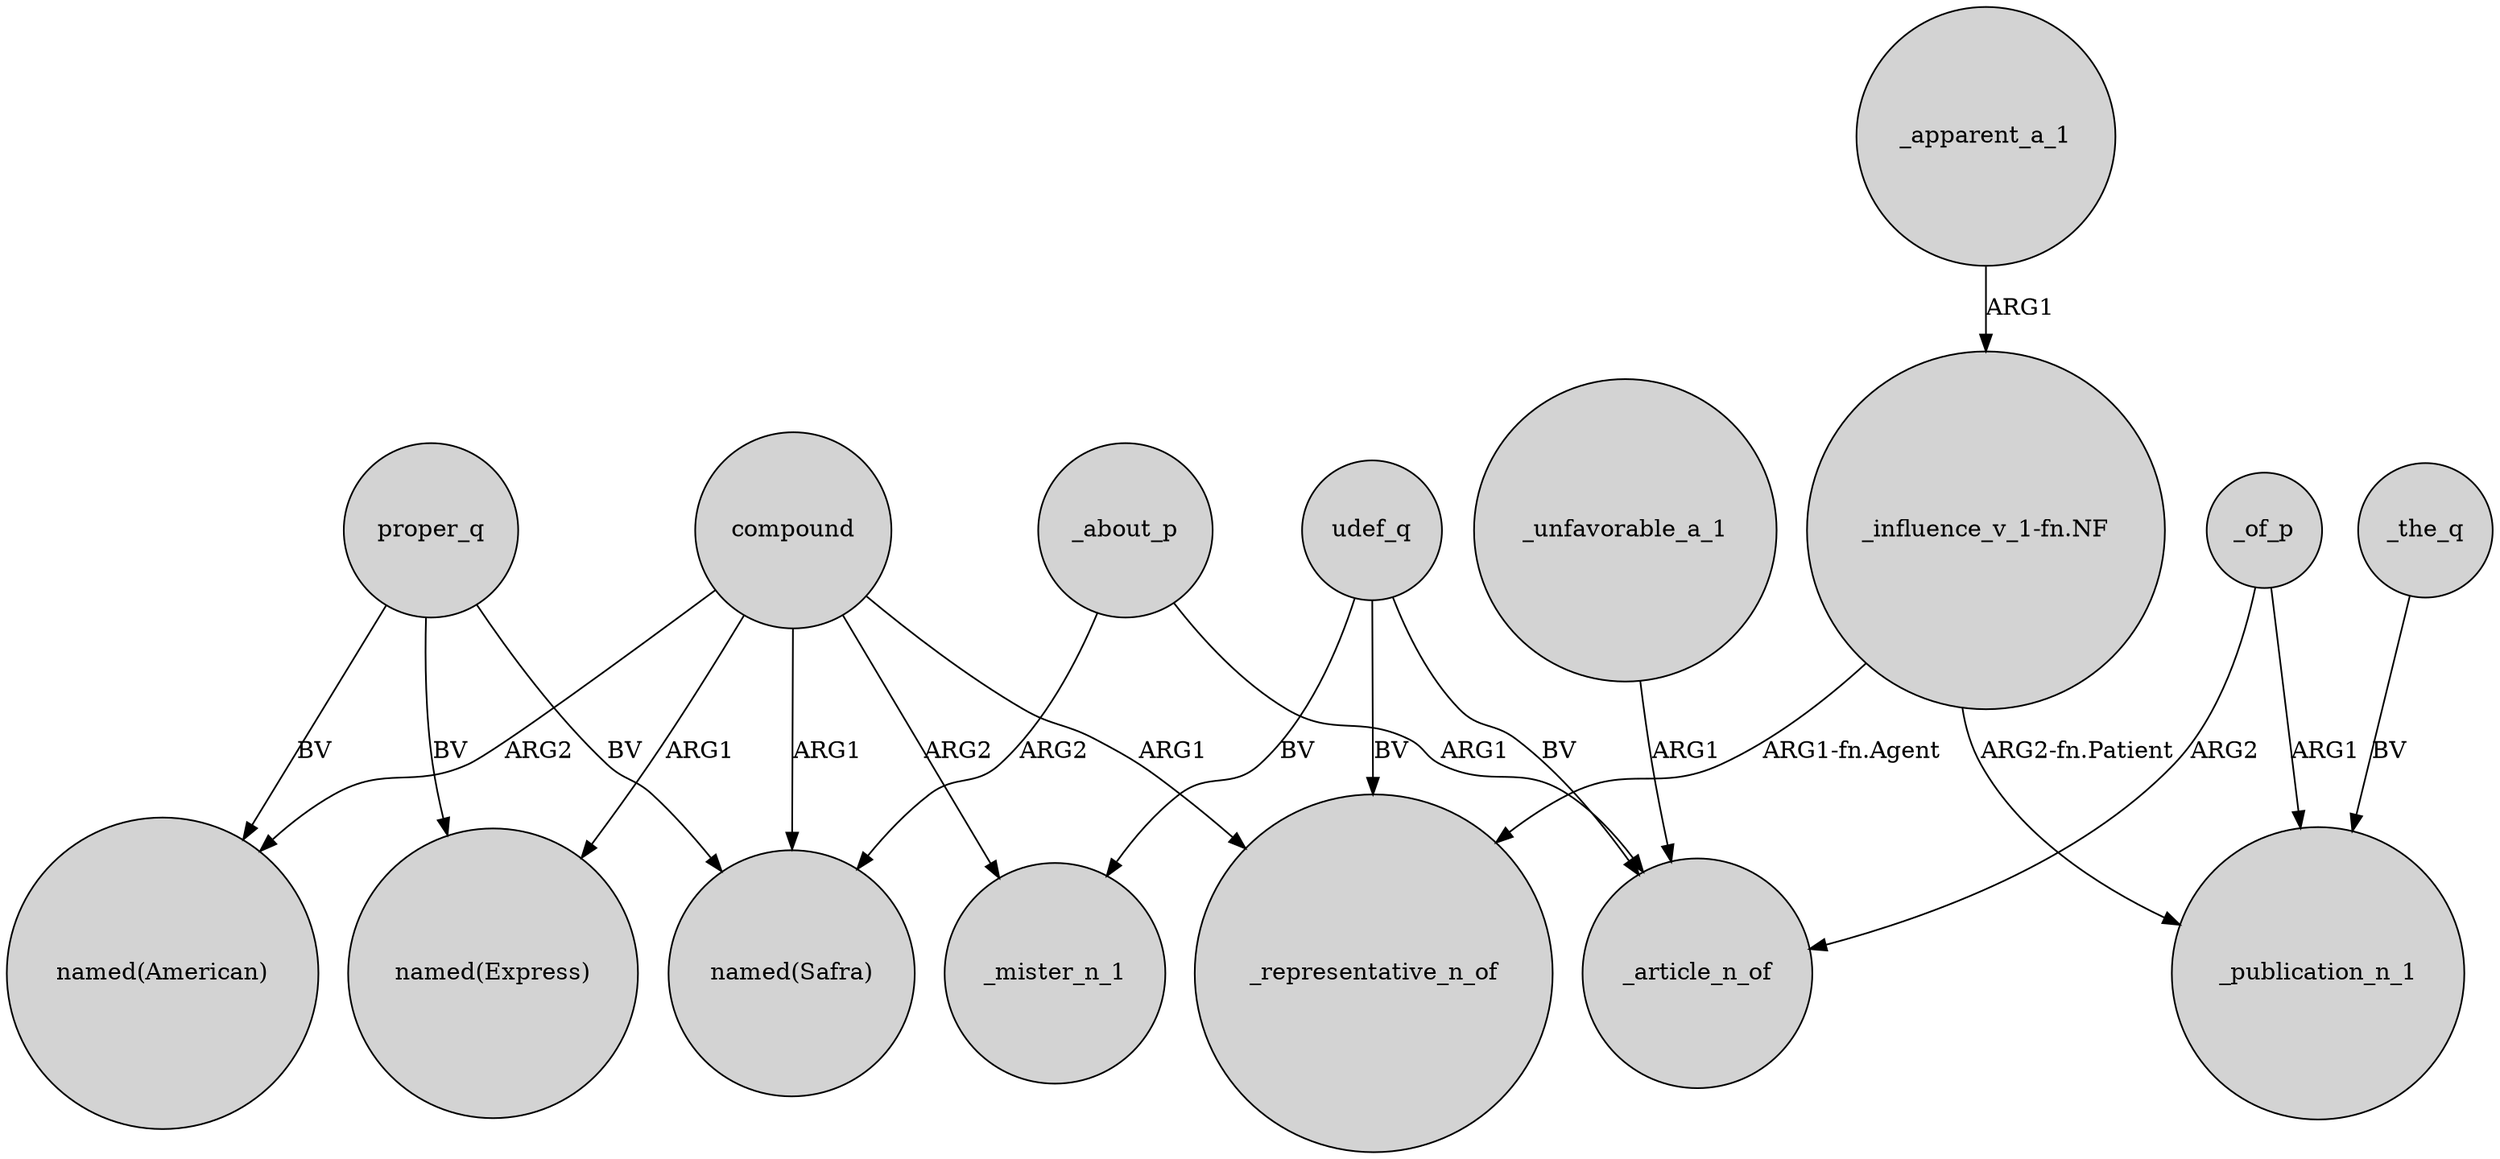 digraph {
	node [shape=circle style=filled]
	_the_q -> _publication_n_1 [label=BV]
	"_influence_v_1-fn.NF" -> _representative_n_of [label="ARG1-fn.Agent"]
	proper_q -> "named(American)" [label=BV]
	proper_q -> "named(Express)" [label=BV]
	compound -> _mister_n_1 [label=ARG2]
	udef_q -> _mister_n_1 [label=BV]
	compound -> "named(Express)" [label=ARG1]
	"_influence_v_1-fn.NF" -> _publication_n_1 [label="ARG2-fn.Patient"]
	compound -> _representative_n_of [label=ARG1]
	udef_q -> _representative_n_of [label=BV]
	compound -> "named(American)" [label=ARG2]
	proper_q -> "named(Safra)" [label=BV]
	compound -> "named(Safra)" [label=ARG1]
	_of_p -> _article_n_of [label=ARG2]
	_apparent_a_1 -> "_influence_v_1-fn.NF" [label=ARG1]
	_unfavorable_a_1 -> _article_n_of [label=ARG1]
	udef_q -> _article_n_of [label=BV]
	_about_p -> "named(Safra)" [label=ARG2]
	_about_p -> _article_n_of [label=ARG1]
	_of_p -> _publication_n_1 [label=ARG1]
}
